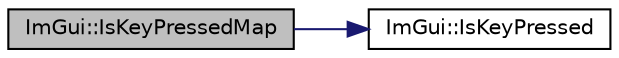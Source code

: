 digraph "ImGui::IsKeyPressedMap"
{
 // INTERACTIVE_SVG=YES
  edge [fontname="Helvetica",fontsize="10",labelfontname="Helvetica",labelfontsize="10"];
  node [fontname="Helvetica",fontsize="10",shape=record];
  rankdir="LR";
  Node1 [label="ImGui::IsKeyPressedMap",height=0.2,width=0.4,color="black", fillcolor="grey75", style="filled" fontcolor="black"];
  Node1 -> Node2 [color="midnightblue",fontsize="10",style="solid",fontname="Helvetica"];
  Node2 [label="ImGui::IsKeyPressed",height=0.2,width=0.4,color="black", fillcolor="white", style="filled",URL="$namespace_im_gui.html#a4bcc9d44c894ed2294d865ede986313d"];
}
